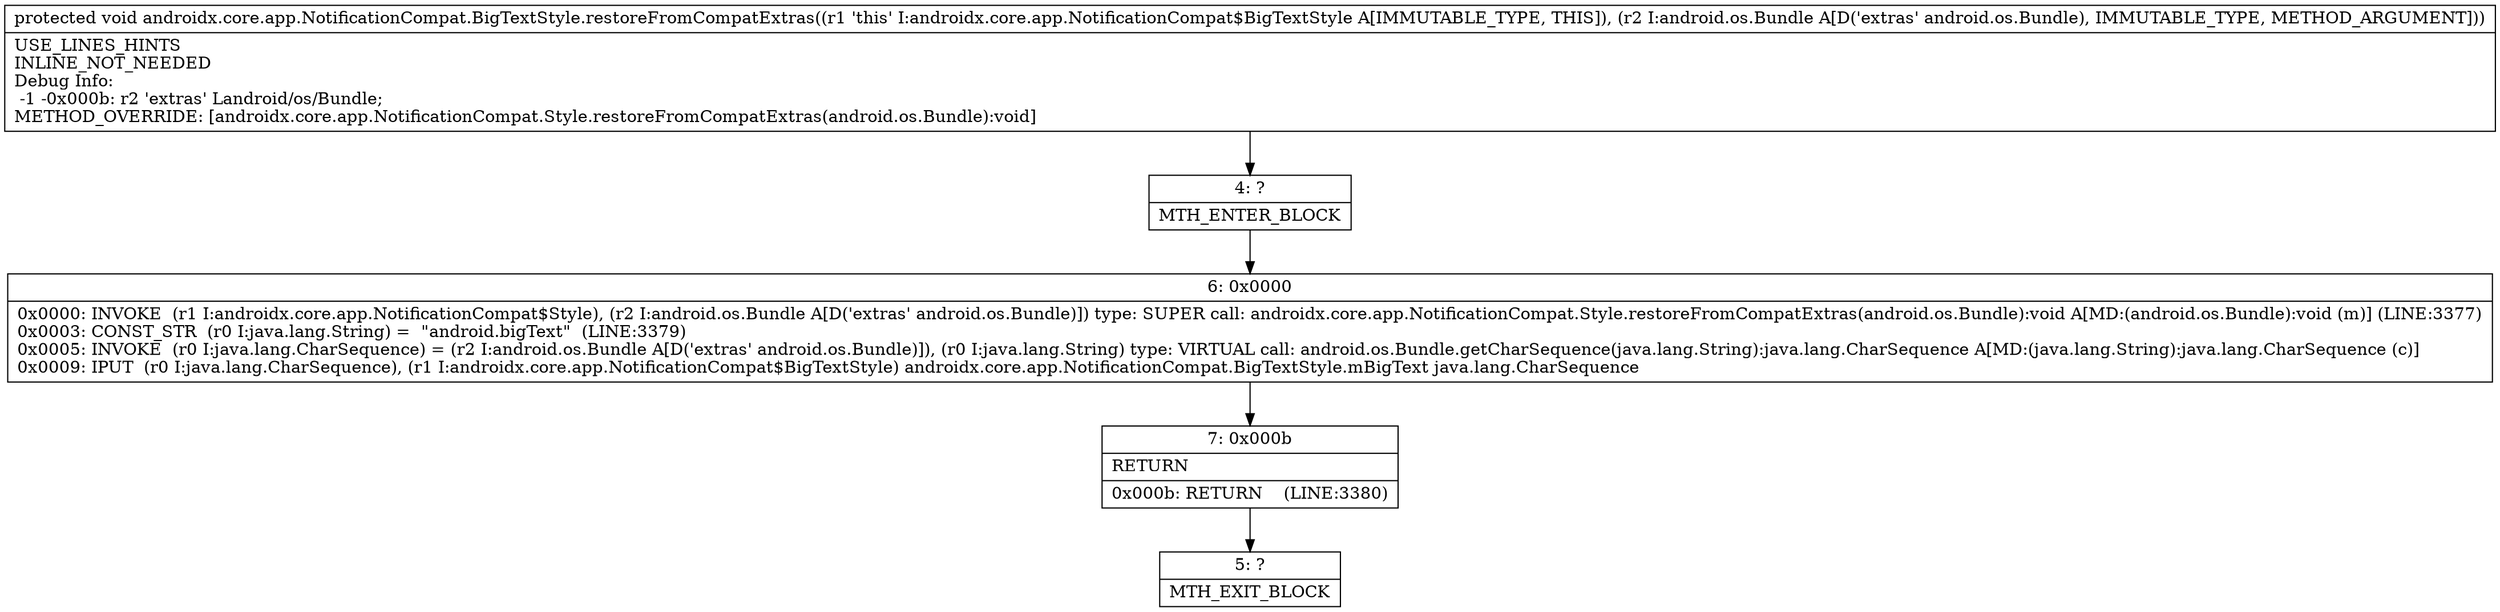 digraph "CFG forandroidx.core.app.NotificationCompat.BigTextStyle.restoreFromCompatExtras(Landroid\/os\/Bundle;)V" {
Node_4 [shape=record,label="{4\:\ ?|MTH_ENTER_BLOCK\l}"];
Node_6 [shape=record,label="{6\:\ 0x0000|0x0000: INVOKE  (r1 I:androidx.core.app.NotificationCompat$Style), (r2 I:android.os.Bundle A[D('extras' android.os.Bundle)]) type: SUPER call: androidx.core.app.NotificationCompat.Style.restoreFromCompatExtras(android.os.Bundle):void A[MD:(android.os.Bundle):void (m)] (LINE:3377)\l0x0003: CONST_STR  (r0 I:java.lang.String) =  \"android.bigText\"  (LINE:3379)\l0x0005: INVOKE  (r0 I:java.lang.CharSequence) = (r2 I:android.os.Bundle A[D('extras' android.os.Bundle)]), (r0 I:java.lang.String) type: VIRTUAL call: android.os.Bundle.getCharSequence(java.lang.String):java.lang.CharSequence A[MD:(java.lang.String):java.lang.CharSequence (c)]\l0x0009: IPUT  (r0 I:java.lang.CharSequence), (r1 I:androidx.core.app.NotificationCompat$BigTextStyle) androidx.core.app.NotificationCompat.BigTextStyle.mBigText java.lang.CharSequence \l}"];
Node_7 [shape=record,label="{7\:\ 0x000b|RETURN\l|0x000b: RETURN    (LINE:3380)\l}"];
Node_5 [shape=record,label="{5\:\ ?|MTH_EXIT_BLOCK\l}"];
MethodNode[shape=record,label="{protected void androidx.core.app.NotificationCompat.BigTextStyle.restoreFromCompatExtras((r1 'this' I:androidx.core.app.NotificationCompat$BigTextStyle A[IMMUTABLE_TYPE, THIS]), (r2 I:android.os.Bundle A[D('extras' android.os.Bundle), IMMUTABLE_TYPE, METHOD_ARGUMENT]))  | USE_LINES_HINTS\lINLINE_NOT_NEEDED\lDebug Info:\l  \-1 \-0x000b: r2 'extras' Landroid\/os\/Bundle;\lMETHOD_OVERRIDE: [androidx.core.app.NotificationCompat.Style.restoreFromCompatExtras(android.os.Bundle):void]\l}"];
MethodNode -> Node_4;Node_4 -> Node_6;
Node_6 -> Node_7;
Node_7 -> Node_5;
}

